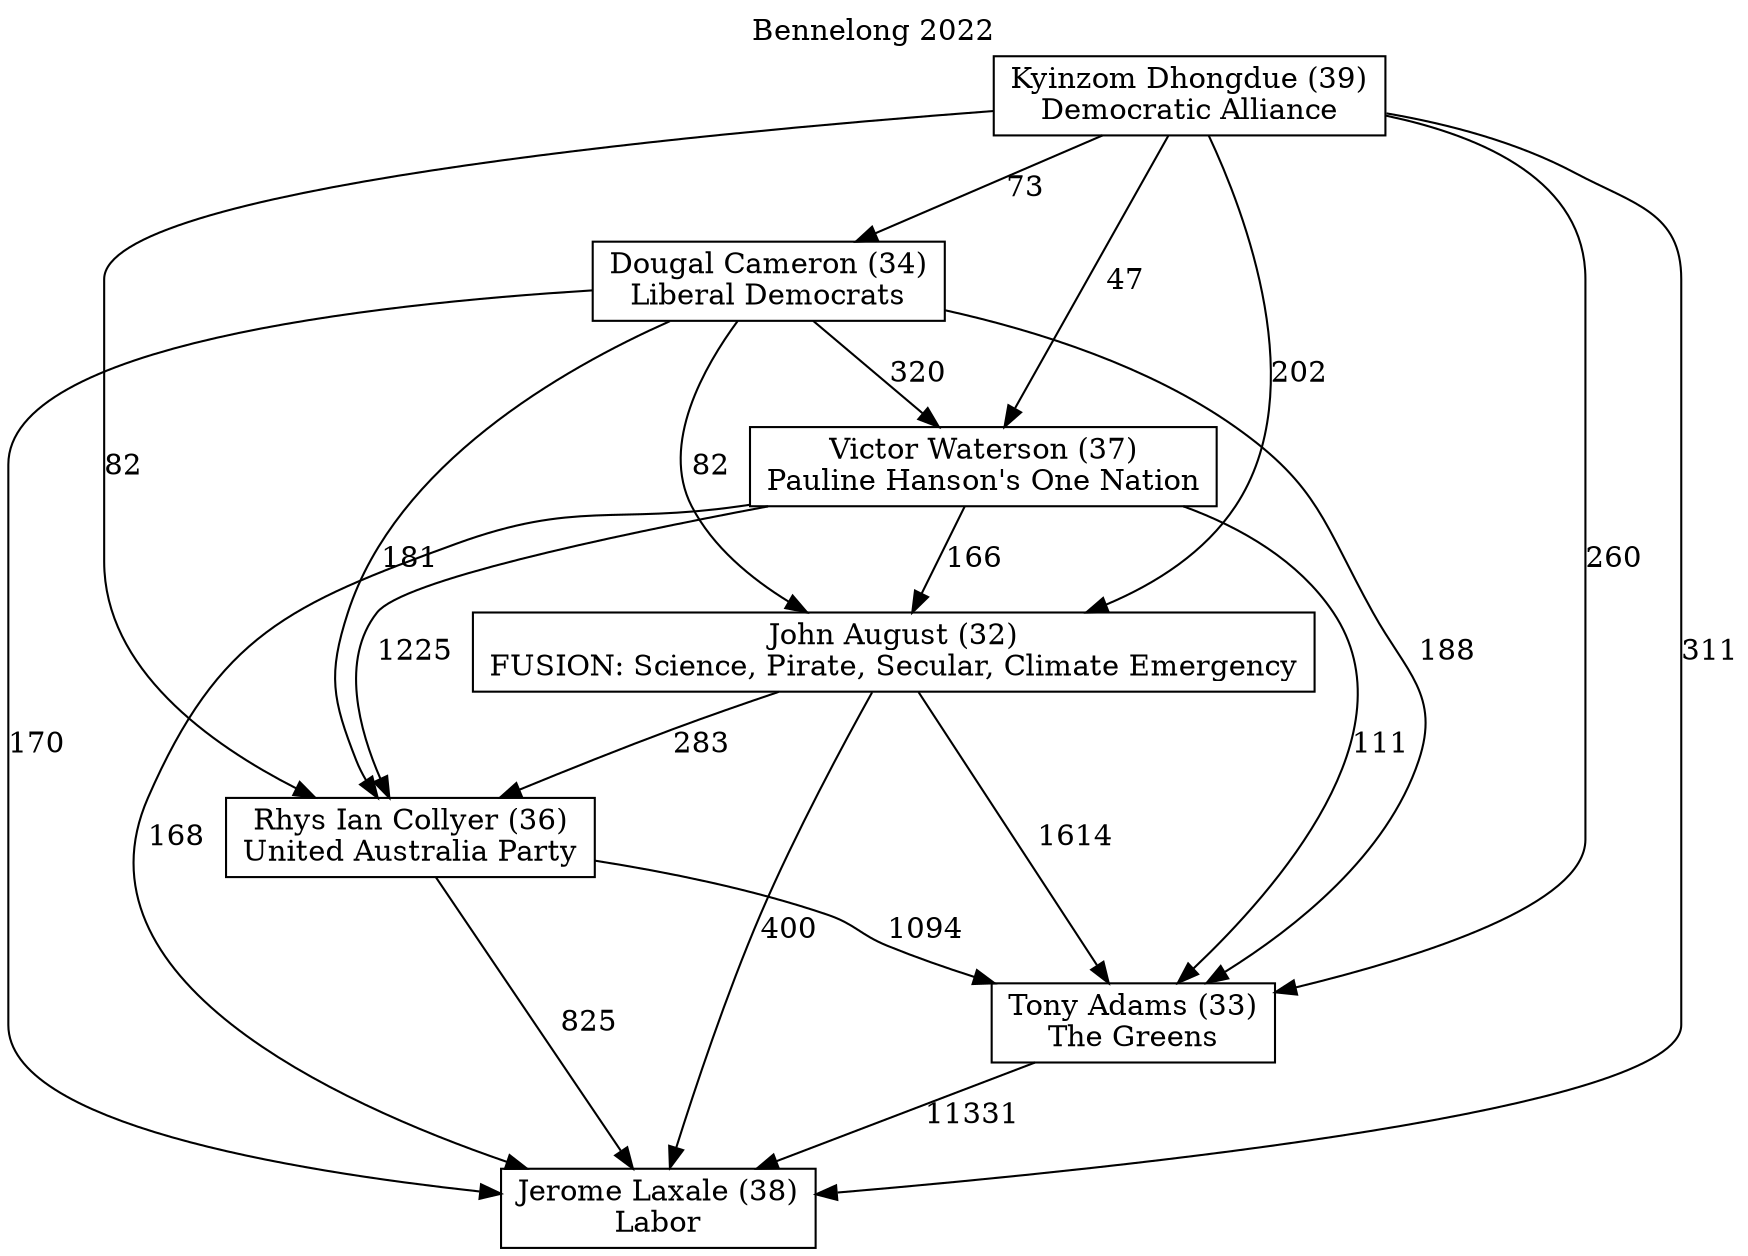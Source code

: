 // House preference flow
digraph "Jerome Laxale (38)_Bennelong_2022" {
	graph [label="Bennelong 2022" labelloc=t mclimit=10]
	node [shape=box]
	"John August (32)" [label="John August (32)
FUSION: Science, Pirate, Secular, Climate Emergency"]
	"Dougal Cameron (34)" [label="Dougal Cameron (34)
Liberal Democrats"]
	"Rhys Ian Collyer (36)" [label="Rhys Ian Collyer (36)
United Australia Party"]
	"Kyinzom Dhongdue (39)" [label="Kyinzom Dhongdue (39)
Democratic Alliance"]
	"Jerome Laxale (38)" [label="Jerome Laxale (38)
Labor"]
	"Tony Adams (33)" [label="Tony Adams (33)
The Greens"]
	"Victor Waterson (37)" [label="Victor Waterson (37)
Pauline Hanson's One Nation"]
	"Dougal Cameron (34)" -> "Rhys Ian Collyer (36)" [label=181]
	"Victor Waterson (37)" -> "Jerome Laxale (38)" [label=168]
	"Kyinzom Dhongdue (39)" -> "Victor Waterson (37)" [label=47]
	"Dougal Cameron (34)" -> "John August (32)" [label=82]
	"Kyinzom Dhongdue (39)" -> "Jerome Laxale (38)" [label=311]
	"John August (32)" -> "Jerome Laxale (38)" [label=400]
	"Kyinzom Dhongdue (39)" -> "Rhys Ian Collyer (36)" [label=82]
	"Rhys Ian Collyer (36)" -> "Tony Adams (33)" [label=1094]
	"John August (32)" -> "Tony Adams (33)" [label=1614]
	"Kyinzom Dhongdue (39)" -> "Dougal Cameron (34)" [label=73]
	"Kyinzom Dhongdue (39)" -> "John August (32)" [label=202]
	"John August (32)" -> "Rhys Ian Collyer (36)" [label=283]
	"Victor Waterson (37)" -> "Tony Adams (33)" [label=111]
	"Dougal Cameron (34)" -> "Tony Adams (33)" [label=188]
	"Kyinzom Dhongdue (39)" -> "Tony Adams (33)" [label=260]
	"Tony Adams (33)" -> "Jerome Laxale (38)" [label=11331]
	"Rhys Ian Collyer (36)" -> "Jerome Laxale (38)" [label=825]
	"Dougal Cameron (34)" -> "Jerome Laxale (38)" [label=170]
	"Victor Waterson (37)" -> "Rhys Ian Collyer (36)" [label=1225]
	"Dougal Cameron (34)" -> "Victor Waterson (37)" [label=320]
	"Victor Waterson (37)" -> "John August (32)" [label=166]
}
